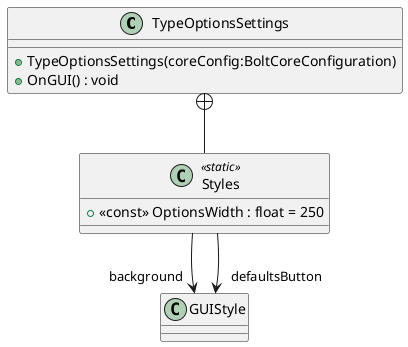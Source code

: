 @startuml
class TypeOptionsSettings {
    + TypeOptionsSettings(coreConfig:BoltCoreConfiguration)
    + OnGUI() : void
}
class Styles <<static>> {
    + <<const>> OptionsWidth : float = 250
}
TypeOptionsSettings +-- Styles
Styles --> "background" GUIStyle
Styles --> "defaultsButton" GUIStyle
@enduml
